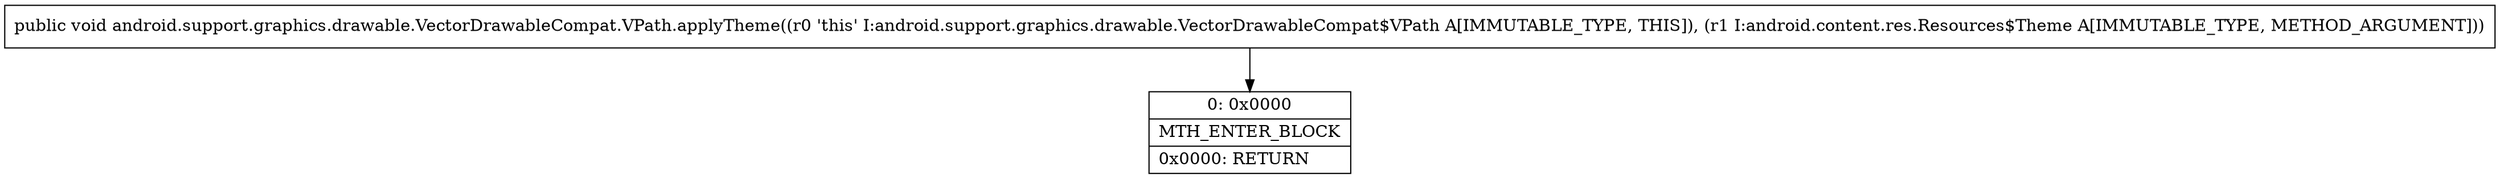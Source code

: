 digraph "CFG forandroid.support.graphics.drawable.VectorDrawableCompat.VPath.applyTheme(Landroid\/content\/res\/Resources$Theme;)V" {
Node_0 [shape=record,label="{0\:\ 0x0000|MTH_ENTER_BLOCK\l|0x0000: RETURN   \l}"];
MethodNode[shape=record,label="{public void android.support.graphics.drawable.VectorDrawableCompat.VPath.applyTheme((r0 'this' I:android.support.graphics.drawable.VectorDrawableCompat$VPath A[IMMUTABLE_TYPE, THIS]), (r1 I:android.content.res.Resources$Theme A[IMMUTABLE_TYPE, METHOD_ARGUMENT])) }"];
MethodNode -> Node_0;
}

